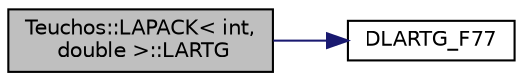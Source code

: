 digraph "Teuchos::LAPACK&lt; int, double &gt;::LARTG"
{
  edge [fontname="Helvetica",fontsize="10",labelfontname="Helvetica",labelfontsize="10"];
  node [fontname="Helvetica",fontsize="10",shape=record];
  rankdir="LR";
  Node126 [label="Teuchos::LAPACK\< int,\l double \>::LARTG",height=0.2,width=0.4,color="black", fillcolor="grey75", style="filled", fontcolor="black"];
  Node126 -> Node127 [color="midnightblue",fontsize="10",style="solid",fontname="Helvetica"];
  Node127 [label="DLARTG_F77",height=0.2,width=0.4,color="black", fillcolor="white", style="filled",URL="$d0/dcb/_teuchos___l_a_p_a_c_k__wrappers_8hpp.html#aab9b3f6f20b12e875be8845228ea6be5"];
}
